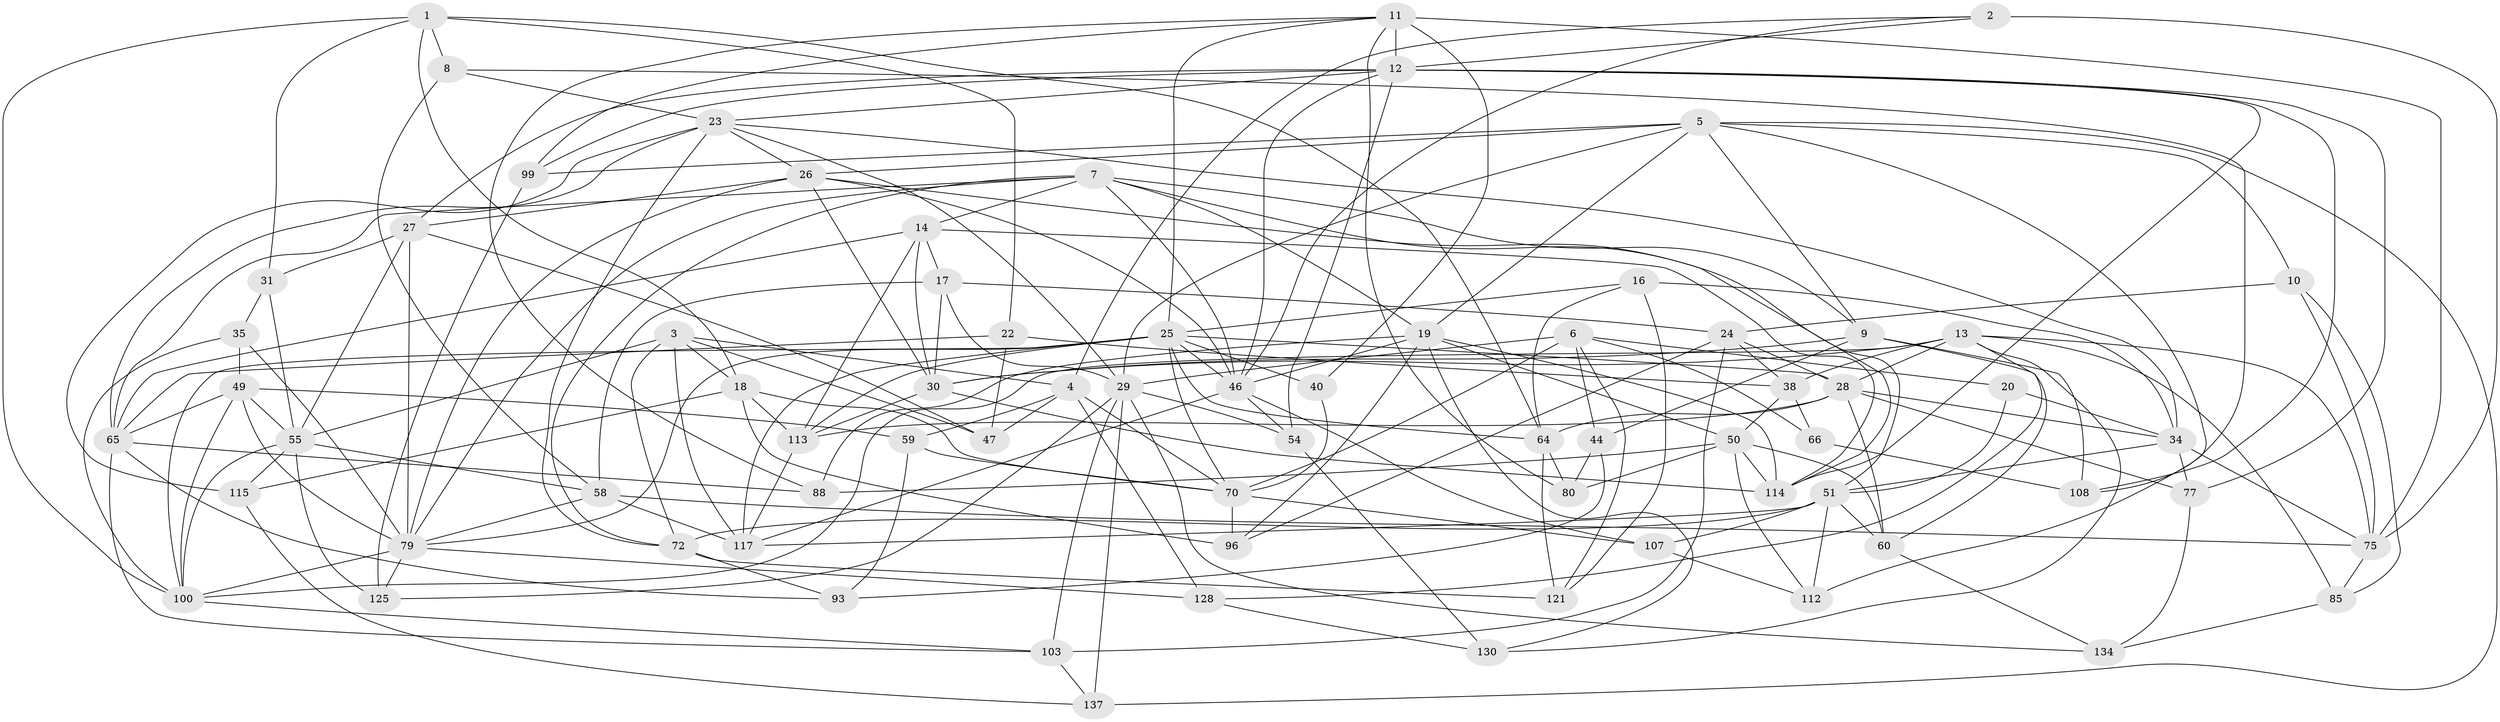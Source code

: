 // original degree distribution, {4: 1.0}
// Generated by graph-tools (version 1.1) at 2025/16/03/09/25 04:16:42]
// undirected, 73 vertices, 208 edges
graph export_dot {
graph [start="1"]
  node [color=gray90,style=filled];
  1 [super="+95+142"];
  2;
  3 [super="+126"];
  4 [super="+141"];
  5 [super="+15+57"];
  6 [super="+82"];
  7 [super="+81+89"];
  8;
  9 [super="+123"];
  10;
  11 [super="+136+74+39"];
  12 [super="+138+41"];
  13 [super="+94+36"];
  14 [super="+48"];
  16;
  17 [super="+120"];
  18 [super="+21"];
  19 [super="+45+111"];
  20;
  22;
  23 [super="+63"];
  24 [super="+52"];
  25 [super="+62+33+86"];
  26 [super="+139+32"];
  27 [super="+42"];
  28 [super="+91+56"];
  29 [super="+37+90"];
  30 [super="+132+78"];
  31;
  34 [super="+87+69"];
  35;
  38 [super="+129"];
  40;
  44;
  46 [super="+61+110"];
  47;
  49 [super="+133"];
  50 [super="+102+68"];
  51 [super="+97+53"];
  54;
  55 [super="+71+104"];
  58 [super="+140"];
  59;
  60 [super="+73"];
  64 [super="+143"];
  65 [super="+127+76"];
  66;
  70 [super="+109"];
  72 [super="+84"];
  75 [super="+83"];
  77;
  79 [super="+92+105"];
  80;
  85;
  88;
  93;
  96;
  99;
  100 [super="+135"];
  103 [super="+106"];
  107;
  108;
  112;
  113 [super="+122"];
  114 [super="+119"];
  115;
  117 [super="+118"];
  121;
  125;
  128;
  130;
  134;
  137;
  1 -- 31;
  1 -- 18;
  1 -- 64;
  1 -- 100;
  1 -- 8;
  1 -- 22;
  2 -- 75;
  2 -- 46;
  2 -- 4;
  2 -- 12;
  3 -- 47;
  3 -- 18;
  3 -- 72;
  3 -- 4;
  3 -- 55;
  3 -- 117;
  4 -- 47;
  4 -- 128;
  4 -- 59;
  4 -- 70;
  5 -- 137;
  5 -- 99;
  5 -- 112;
  5 -- 10;
  5 -- 29;
  5 -- 19;
  5 -- 9;
  5 -- 26;
  6 -- 121;
  6 -- 44;
  6 -- 66;
  6 -- 70;
  6 -- 20;
  6 -- 29;
  7 -- 19;
  7 -- 14;
  7 -- 65;
  7 -- 114;
  7 -- 9;
  7 -- 46;
  7 -- 72;
  7 -- 79;
  8 -- 23;
  8 -- 108;
  8 -- 58;
  9 -- 108;
  9 -- 44;
  9 -- 30;
  9 -- 60;
  10 -- 85;
  10 -- 24;
  10 -- 75;
  11 -- 40;
  11 -- 99;
  11 -- 88;
  11 -- 80;
  11 -- 75 [weight=2];
  11 -- 25;
  11 -- 12 [weight=3];
  12 -- 54;
  12 -- 27;
  12 -- 108;
  12 -- 77;
  12 -- 23;
  12 -- 114;
  12 -- 99;
  12 -- 46;
  13 -- 128;
  13 -- 130;
  13 -- 28;
  13 -- 30;
  13 -- 100;
  13 -- 75;
  13 -- 85;
  13 -- 38;
  14 -- 114;
  14 -- 65;
  14 -- 113;
  14 -- 30;
  14 -- 17;
  16 -- 121;
  16 -- 25;
  16 -- 64;
  16 -- 34;
  17 -- 30 [weight=2];
  17 -- 58;
  17 -- 24;
  17 -- 29;
  18 -- 70;
  18 -- 96;
  18 -- 115;
  18 -- 113;
  19 -- 130;
  19 -- 88;
  19 -- 46;
  19 -- 96;
  19 -- 50;
  19 -- 114;
  20 -- 51;
  20 -- 34 [weight=2];
  22 -- 47;
  22 -- 65;
  22 -- 38;
  23 -- 29;
  23 -- 26;
  23 -- 65;
  23 -- 34;
  23 -- 115;
  23 -- 72;
  24 -- 96;
  24 -- 103;
  24 -- 28;
  24 -- 38;
  25 -- 40 [weight=2];
  25 -- 64;
  25 -- 113;
  25 -- 46;
  25 -- 100;
  25 -- 117;
  25 -- 79;
  25 -- 70;
  25 -- 28;
  26 -- 30;
  26 -- 46 [weight=2];
  26 -- 79;
  26 -- 27;
  26 -- 51;
  27 -- 31;
  27 -- 47;
  27 -- 79;
  27 -- 55;
  28 -- 64;
  28 -- 60;
  28 -- 34;
  28 -- 77;
  28 -- 113;
  29 -- 134;
  29 -- 103 [weight=2];
  29 -- 54;
  29 -- 137;
  29 -- 125;
  30 -- 114;
  30 -- 113;
  31 -- 35;
  31 -- 55;
  34 -- 51;
  34 -- 75;
  34 -- 77;
  35 -- 49;
  35 -- 100;
  35 -- 79;
  38 -- 66 [weight=2];
  38 -- 50;
  40 -- 70;
  44 -- 80;
  44 -- 93;
  46 -- 54;
  46 -- 107;
  46 -- 117;
  49 -- 100;
  49 -- 65;
  49 -- 59;
  49 -- 79;
  49 -- 55;
  50 -- 88;
  50 -- 112;
  50 -- 60 [weight=2];
  50 -- 80;
  50 -- 114;
  51 -- 112;
  51 -- 60;
  51 -- 107;
  51 -- 117;
  51 -- 72;
  54 -- 130;
  55 -- 100;
  55 -- 58;
  55 -- 115;
  55 -- 125;
  58 -- 117;
  58 -- 75;
  58 -- 79;
  59 -- 93;
  59 -- 70;
  60 -- 134;
  64 -- 121;
  64 -- 80;
  65 -- 88;
  65 -- 103;
  65 -- 93;
  66 -- 108;
  70 -- 96;
  70 -- 107;
  72 -- 93;
  72 -- 121;
  75 -- 85;
  77 -- 134;
  79 -- 125;
  79 -- 128;
  79 -- 100;
  85 -- 134;
  99 -- 125;
  100 -- 103;
  103 -- 137;
  107 -- 112;
  113 -- 117;
  115 -- 137;
  128 -- 130;
}
